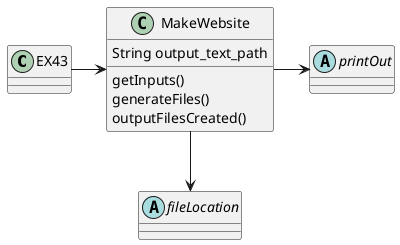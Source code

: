 @startuml

class EX43
class MakeWebsite {
    String output_text_path
    getInputs()
    generateFiles()
    outputFilesCreated()
}

abstract fileLocation
abstract printOut

EX43 -> MakeWebsite
MakeWebsite --> fileLocation
MakeWebsite -> printOut

@enduml